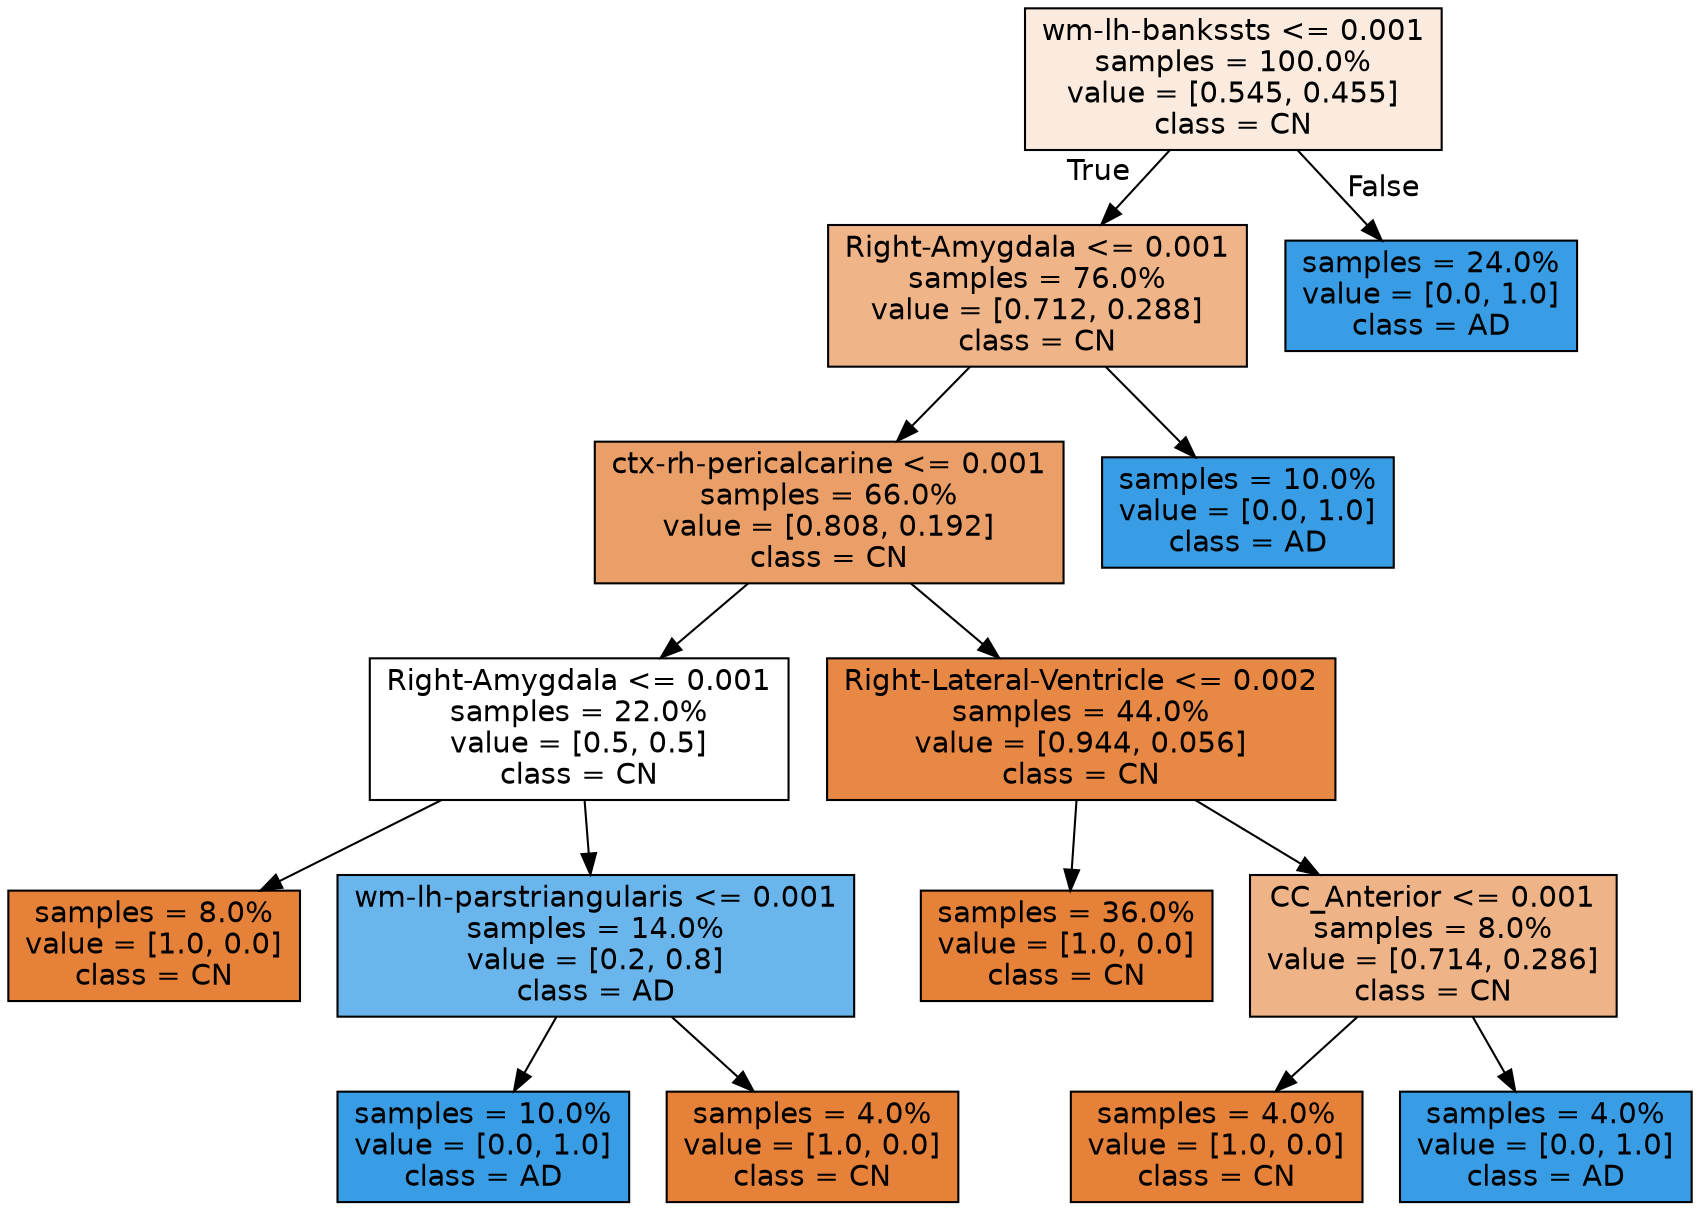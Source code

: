 digraph Tree {
node [shape=box, style="filled", color="black", fontname="helvetica"] ;
edge [fontname="helvetica"] ;
0 [label="wm-lh-bankssts <= 0.001\nsamples = 100.0%\nvalue = [0.545, 0.455]\nclass = CN", fillcolor="#fbeade"] ;
1 [label="Right-Amygdala <= 0.001\nsamples = 76.0%\nvalue = [0.712, 0.288]\nclass = CN", fillcolor="#f0b489"] ;
0 -> 1 [labeldistance=2.5, labelangle=45, headlabel="True"] ;
2 [label="ctx-rh-pericalcarine <= 0.001\nsamples = 66.0%\nvalue = [0.808, 0.192]\nclass = CN", fillcolor="#eb9f68"] ;
1 -> 2 ;
3 [label="Right-Amygdala <= 0.001\nsamples = 22.0%\nvalue = [0.5, 0.5]\nclass = CN", fillcolor="#ffffff"] ;
2 -> 3 ;
4 [label="samples = 8.0%\nvalue = [1.0, 0.0]\nclass = CN", fillcolor="#e58139"] ;
3 -> 4 ;
5 [label="wm-lh-parstriangularis <= 0.001\nsamples = 14.0%\nvalue = [0.2, 0.8]\nclass = AD", fillcolor="#6ab6ec"] ;
3 -> 5 ;
6 [label="samples = 10.0%\nvalue = [0.0, 1.0]\nclass = AD", fillcolor="#399de5"] ;
5 -> 6 ;
7 [label="samples = 4.0%\nvalue = [1.0, 0.0]\nclass = CN", fillcolor="#e58139"] ;
5 -> 7 ;
8 [label="Right-Lateral-Ventricle <= 0.002\nsamples = 44.0%\nvalue = [0.944, 0.056]\nclass = CN", fillcolor="#e78845"] ;
2 -> 8 ;
9 [label="samples = 36.0%\nvalue = [1.0, 0.0]\nclass = CN", fillcolor="#e58139"] ;
8 -> 9 ;
10 [label="CC_Anterior <= 0.001\nsamples = 8.0%\nvalue = [0.714, 0.286]\nclass = CN", fillcolor="#efb388"] ;
8 -> 10 ;
11 [label="samples = 4.0%\nvalue = [1.0, 0.0]\nclass = CN", fillcolor="#e58139"] ;
10 -> 11 ;
12 [label="samples = 4.0%\nvalue = [0.0, 1.0]\nclass = AD", fillcolor="#399de5"] ;
10 -> 12 ;
13 [label="samples = 10.0%\nvalue = [0.0, 1.0]\nclass = AD", fillcolor="#399de5"] ;
1 -> 13 ;
14 [label="samples = 24.0%\nvalue = [0.0, 1.0]\nclass = AD", fillcolor="#399de5"] ;
0 -> 14 [labeldistance=2.5, labelangle=-45, headlabel="False"] ;
}
